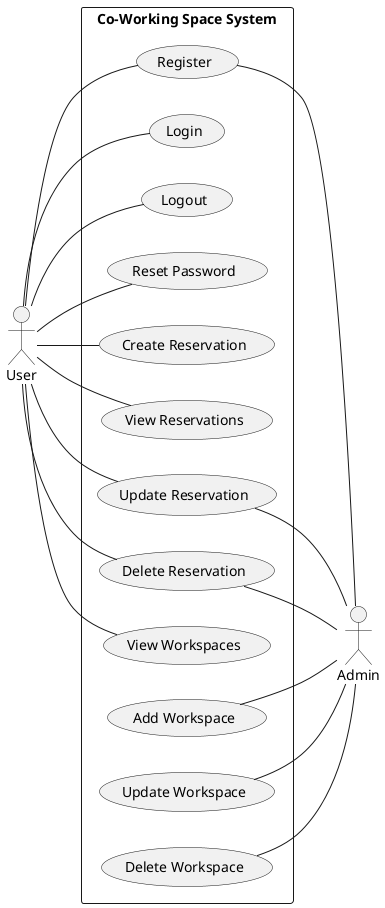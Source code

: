 @startuml Co-Working Space Use Case Diagram
left to right direction

rectangle "Co-Working Space System" as System {
    usecase "Register" as register
    usecase "Login" as login
    usecase "Logout" as logout
    usecase "Reset Password" as resetPassword
    usecase "Create Reservation" as createReservation
    usecase "View Reservations" as viewReservations
    usecase "Update Reservation" as updateReservation
    usecase "Delete Reservation" as deleteReservation
    usecase "View Workspaces" as viewWorkspaces
    usecase "Add Workspace" as addWorkspace
    usecase "Update Workspace" as updateWorkspace
    usecase "Delete Workspace" as deleteWorkspace
}

actor "User" as user
user -- register
user -- login
user -- logout
user -- resetPassword
user -- createReservation
user -- viewReservations
user -- updateReservation
user -- deleteReservation
user -- viewWorkspaces

actor "Admin" as admin
register -- admin
addWorkspace -- admin
updateWorkspace -- admin
deleteWorkspace -- admin
updateReservation -- admin
deleteReservation -- admin

@enduml
